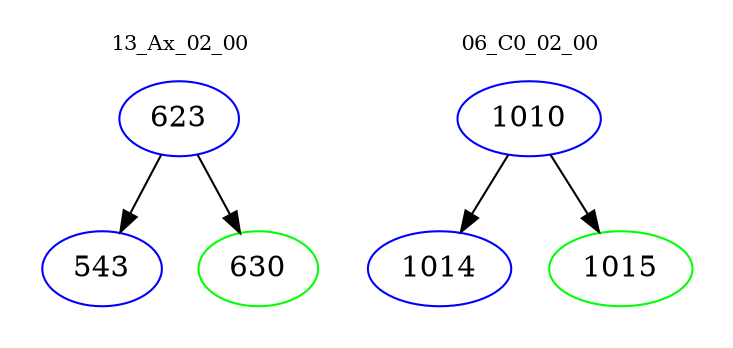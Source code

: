 digraph{
subgraph cluster_0 {
color = white
label = "13_Ax_02_00";
fontsize=10;
T0_623 [label="623", color="blue"]
T0_623 -> T0_543 [color="black"]
T0_543 [label="543", color="blue"]
T0_623 -> T0_630 [color="black"]
T0_630 [label="630", color="green"]
}
subgraph cluster_1 {
color = white
label = "06_C0_02_00";
fontsize=10;
T1_1010 [label="1010", color="blue"]
T1_1010 -> T1_1014 [color="black"]
T1_1014 [label="1014", color="blue"]
T1_1010 -> T1_1015 [color="black"]
T1_1015 [label="1015", color="green"]
}
}
